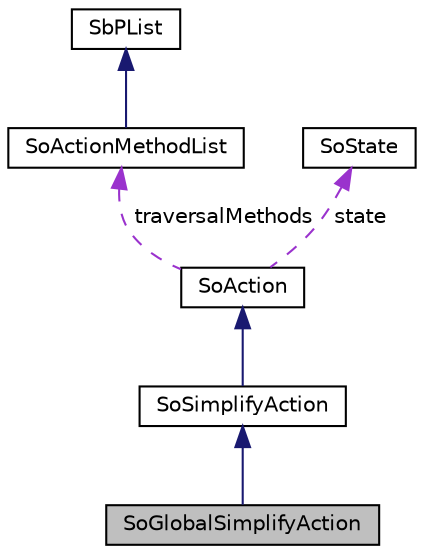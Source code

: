 digraph "SoGlobalSimplifyAction"
{
 // LATEX_PDF_SIZE
  edge [fontname="Helvetica",fontsize="10",labelfontname="Helvetica",labelfontsize="10"];
  node [fontname="Helvetica",fontsize="10",shape=record];
  Node1 [label="SoGlobalSimplifyAction",height=0.2,width=0.4,color="black", fillcolor="grey75", style="filled", fontcolor="black",tooltip="The SoGlobalSimplifyAction class is for globally simplifying the geometry of a scene graph,..."];
  Node2 -> Node1 [dir="back",color="midnightblue",fontsize="10",style="solid",fontname="Helvetica"];
  Node2 [label="SoSimplifyAction",height=0.2,width=0.4,color="black", fillcolor="white", style="filled",URL="$classSoSimplifyAction.html",tooltip="The SoSimplifyAction class is the base class for the simplify action classes."];
  Node3 -> Node2 [dir="back",color="midnightblue",fontsize="10",style="solid",fontname="Helvetica"];
  Node3 [label="SoAction",height=0.2,width=0.4,color="black", fillcolor="white", style="filled",URL="$classSoAction.html",tooltip="The SoAction class is the base class for all traversal actions."];
  Node4 -> Node3 [dir="back",color="darkorchid3",fontsize="10",style="dashed",label=" traversalMethods" ,fontname="Helvetica"];
  Node4 [label="SoActionMethodList",height=0.2,width=0.4,color="black", fillcolor="white", style="filled",URL="$classSoActionMethodList.html",tooltip="The SoActionMethodList class contains function pointers for action methods."];
  Node5 -> Node4 [dir="back",color="midnightblue",fontsize="10",style="solid",fontname="Helvetica"];
  Node5 [label="SbPList",height=0.2,width=0.4,color="black", fillcolor="white", style="filled",URL="$classSbPList.html",tooltip="The SbPList class is a container class for void pointers."];
  Node6 -> Node3 [dir="back",color="darkorchid3",fontsize="10",style="dashed",label=" state" ,fontname="Helvetica"];
  Node6 [label="SoState",height=0.2,width=0.4,color="black", fillcolor="white", style="filled",URL="$classSoState.html",tooltip="The SoState class manages the Coin scene graph traversal state data."];
}
